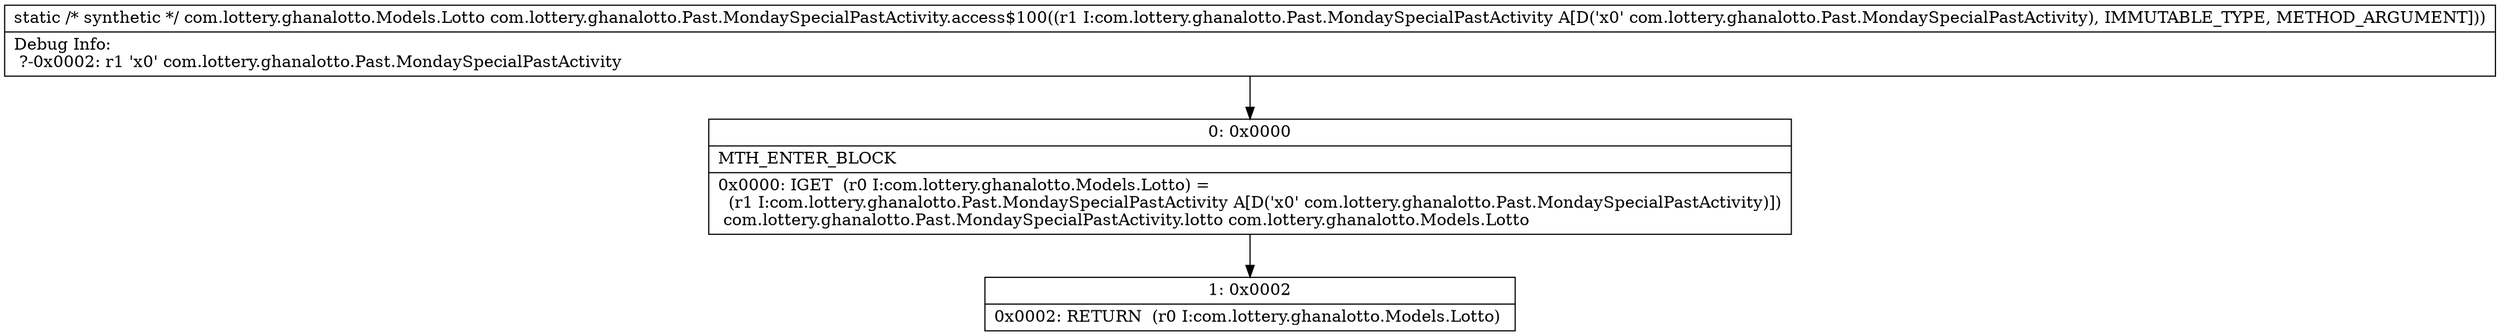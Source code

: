 digraph "CFG forcom.lottery.ghanalotto.Past.MondaySpecialPastActivity.access$100(Lcom\/lottery\/ghanalotto\/Past\/MondaySpecialPastActivity;)Lcom\/lottery\/ghanalotto\/Models\/Lotto;" {
Node_0 [shape=record,label="{0\:\ 0x0000|MTH_ENTER_BLOCK\l|0x0000: IGET  (r0 I:com.lottery.ghanalotto.Models.Lotto) = \l  (r1 I:com.lottery.ghanalotto.Past.MondaySpecialPastActivity A[D('x0' com.lottery.ghanalotto.Past.MondaySpecialPastActivity)])\l com.lottery.ghanalotto.Past.MondaySpecialPastActivity.lotto com.lottery.ghanalotto.Models.Lotto \l}"];
Node_1 [shape=record,label="{1\:\ 0x0002|0x0002: RETURN  (r0 I:com.lottery.ghanalotto.Models.Lotto) \l}"];
MethodNode[shape=record,label="{static \/* synthetic *\/ com.lottery.ghanalotto.Models.Lotto com.lottery.ghanalotto.Past.MondaySpecialPastActivity.access$100((r1 I:com.lottery.ghanalotto.Past.MondaySpecialPastActivity A[D('x0' com.lottery.ghanalotto.Past.MondaySpecialPastActivity), IMMUTABLE_TYPE, METHOD_ARGUMENT]))  | Debug Info:\l  ?\-0x0002: r1 'x0' com.lottery.ghanalotto.Past.MondaySpecialPastActivity\l}"];
MethodNode -> Node_0;
Node_0 -> Node_1;
}

